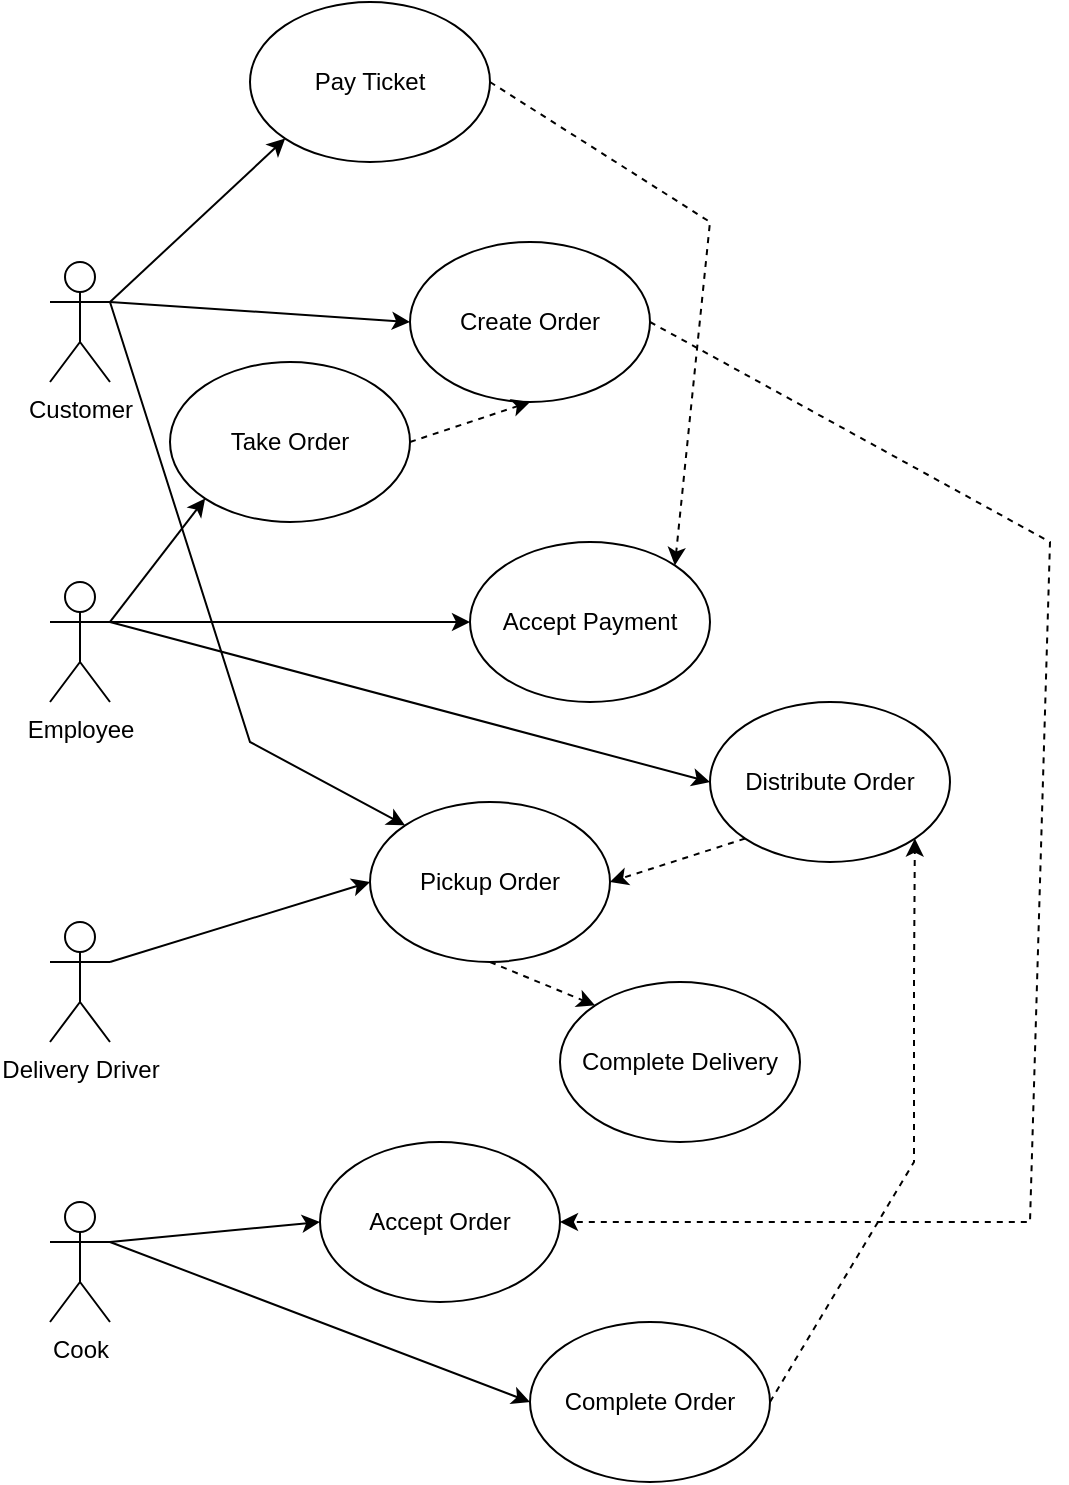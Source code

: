 <mxfile version="21.7.5" type="github">
  <diagram name="Page-1" id="FpAU8RdEXLFEbIFH6dMK">
    <mxGraphModel dx="1286" dy="841" grid="1" gridSize="10" guides="1" tooltips="1" connect="1" arrows="1" fold="1" page="1" pageScale="1" pageWidth="850" pageHeight="1100" math="0" shadow="0">
      <root>
        <mxCell id="0" />
        <mxCell id="1" parent="0" />
        <mxCell id="DGQdJDXOsdGFrfdmDpR9-1" value="Customer" style="shape=umlActor;verticalLabelPosition=bottom;verticalAlign=top;html=1;outlineConnect=0;" vertex="1" parent="1">
          <mxGeometry x="50" y="260" width="30" height="60" as="geometry" />
        </mxCell>
        <mxCell id="DGQdJDXOsdGFrfdmDpR9-2" value="Employee" style="shape=umlActor;verticalLabelPosition=bottom;verticalAlign=top;html=1;outlineConnect=0;" vertex="1" parent="1">
          <mxGeometry x="50" y="420" width="30" height="60" as="geometry" />
        </mxCell>
        <mxCell id="DGQdJDXOsdGFrfdmDpR9-3" value="&lt;div&gt;Delivery Driver&lt;/div&gt;" style="shape=umlActor;verticalLabelPosition=bottom;verticalAlign=top;html=1;outlineConnect=0;" vertex="1" parent="1">
          <mxGeometry x="50" y="590" width="30" height="60" as="geometry" />
        </mxCell>
        <mxCell id="DGQdJDXOsdGFrfdmDpR9-4" value="Cook" style="shape=umlActor;verticalLabelPosition=bottom;verticalAlign=top;html=1;outlineConnect=0;" vertex="1" parent="1">
          <mxGeometry x="50" y="730" width="30" height="60" as="geometry" />
        </mxCell>
        <mxCell id="DGQdJDXOsdGFrfdmDpR9-5" value="Create Order" style="ellipse;whiteSpace=wrap;html=1;" vertex="1" parent="1">
          <mxGeometry x="230" y="250" width="120" height="80" as="geometry" />
        </mxCell>
        <mxCell id="DGQdJDXOsdGFrfdmDpR9-6" value="Pay Ticket" style="ellipse;whiteSpace=wrap;html=1;" vertex="1" parent="1">
          <mxGeometry x="150" y="130" width="120" height="80" as="geometry" />
        </mxCell>
        <mxCell id="DGQdJDXOsdGFrfdmDpR9-7" value="&lt;div&gt;Accept Order&lt;/div&gt;" style="ellipse;whiteSpace=wrap;html=1;" vertex="1" parent="1">
          <mxGeometry x="185" y="700" width="120" height="80" as="geometry" />
        </mxCell>
        <mxCell id="DGQdJDXOsdGFrfdmDpR9-8" value="Complete Order" style="ellipse;whiteSpace=wrap;html=1;" vertex="1" parent="1">
          <mxGeometry x="290" y="790" width="120" height="80" as="geometry" />
        </mxCell>
        <mxCell id="DGQdJDXOsdGFrfdmDpR9-9" value="Take Order" style="ellipse;whiteSpace=wrap;html=1;" vertex="1" parent="1">
          <mxGeometry x="110" y="310" width="120" height="80" as="geometry" />
        </mxCell>
        <mxCell id="DGQdJDXOsdGFrfdmDpR9-10" value="Accept Payment" style="ellipse;whiteSpace=wrap;html=1;" vertex="1" parent="1">
          <mxGeometry x="260" y="400" width="120" height="80" as="geometry" />
        </mxCell>
        <mxCell id="DGQdJDXOsdGFrfdmDpR9-11" value="Distribute Order" style="ellipse;whiteSpace=wrap;html=1;" vertex="1" parent="1">
          <mxGeometry x="380" y="480" width="120" height="80" as="geometry" />
        </mxCell>
        <mxCell id="DGQdJDXOsdGFrfdmDpR9-12" value="Pickup Order" style="ellipse;whiteSpace=wrap;html=1;" vertex="1" parent="1">
          <mxGeometry x="210" y="530" width="120" height="80" as="geometry" />
        </mxCell>
        <mxCell id="DGQdJDXOsdGFrfdmDpR9-13" value="Complete Delivery" style="ellipse;whiteSpace=wrap;html=1;" vertex="1" parent="1">
          <mxGeometry x="305" y="620" width="120" height="80" as="geometry" />
        </mxCell>
        <mxCell id="DGQdJDXOsdGFrfdmDpR9-14" value="" style="endArrow=classic;html=1;rounded=0;exitX=1;exitY=0.333;exitDx=0;exitDy=0;exitPerimeter=0;entryX=0;entryY=1;entryDx=0;entryDy=0;" edge="1" parent="1" source="DGQdJDXOsdGFrfdmDpR9-1" target="DGQdJDXOsdGFrfdmDpR9-6">
          <mxGeometry width="50" height="50" relative="1" as="geometry">
            <mxPoint x="100" y="280" as="sourcePoint" />
            <mxPoint x="150" y="230" as="targetPoint" />
          </mxGeometry>
        </mxCell>
        <mxCell id="DGQdJDXOsdGFrfdmDpR9-15" value="" style="endArrow=classic;html=1;rounded=0;exitX=1;exitY=0.333;exitDx=0;exitDy=0;exitPerimeter=0;entryX=0;entryY=0.5;entryDx=0;entryDy=0;" edge="1" parent="1" source="DGQdJDXOsdGFrfdmDpR9-1" target="DGQdJDXOsdGFrfdmDpR9-5">
          <mxGeometry width="50" height="50" relative="1" as="geometry">
            <mxPoint x="260" y="560" as="sourcePoint" />
            <mxPoint x="310" y="510" as="targetPoint" />
          </mxGeometry>
        </mxCell>
        <mxCell id="DGQdJDXOsdGFrfdmDpR9-16" value="" style="endArrow=classic;html=1;rounded=0;exitX=1;exitY=0.333;exitDx=0;exitDy=0;exitPerimeter=0;entryX=0;entryY=0.5;entryDx=0;entryDy=0;" edge="1" parent="1" source="DGQdJDXOsdGFrfdmDpR9-2" target="DGQdJDXOsdGFrfdmDpR9-10">
          <mxGeometry width="50" height="50" relative="1" as="geometry">
            <mxPoint x="260" y="560" as="sourcePoint" />
            <mxPoint x="310" y="510" as="targetPoint" />
          </mxGeometry>
        </mxCell>
        <mxCell id="DGQdJDXOsdGFrfdmDpR9-17" value="" style="endArrow=classic;html=1;rounded=0;exitX=1;exitY=0.333;exitDx=0;exitDy=0;exitPerimeter=0;entryX=0;entryY=0.5;entryDx=0;entryDy=0;" edge="1" parent="1" source="DGQdJDXOsdGFrfdmDpR9-2" target="DGQdJDXOsdGFrfdmDpR9-11">
          <mxGeometry width="50" height="50" relative="1" as="geometry">
            <mxPoint x="260" y="560" as="sourcePoint" />
            <mxPoint x="310" y="510" as="targetPoint" />
          </mxGeometry>
        </mxCell>
        <mxCell id="DGQdJDXOsdGFrfdmDpR9-18" value="" style="endArrow=classic;html=1;rounded=0;exitX=1;exitY=0.5;exitDx=0;exitDy=0;entryX=1;entryY=0;entryDx=0;entryDy=0;dashed=1;" edge="1" parent="1" source="DGQdJDXOsdGFrfdmDpR9-6" target="DGQdJDXOsdGFrfdmDpR9-10">
          <mxGeometry width="50" height="50" relative="1" as="geometry">
            <mxPoint x="260" y="560" as="sourcePoint" />
            <mxPoint x="310" y="510" as="targetPoint" />
            <Array as="points">
              <mxPoint x="380" y="240" />
            </Array>
          </mxGeometry>
        </mxCell>
        <mxCell id="DGQdJDXOsdGFrfdmDpR9-19" value="" style="endArrow=classic;html=1;rounded=0;exitX=1;exitY=0.333;exitDx=0;exitDy=0;exitPerimeter=0;entryX=0;entryY=1;entryDx=0;entryDy=0;" edge="1" parent="1" source="DGQdJDXOsdGFrfdmDpR9-2" target="DGQdJDXOsdGFrfdmDpR9-9">
          <mxGeometry width="50" height="50" relative="1" as="geometry">
            <mxPoint x="260" y="560" as="sourcePoint" />
            <mxPoint x="310" y="510" as="targetPoint" />
          </mxGeometry>
        </mxCell>
        <mxCell id="DGQdJDXOsdGFrfdmDpR9-20" value="" style="endArrow=classic;html=1;rounded=0;exitX=1;exitY=0.5;exitDx=0;exitDy=0;entryX=0.5;entryY=1;entryDx=0;entryDy=0;dashed=1;" edge="1" parent="1" source="DGQdJDXOsdGFrfdmDpR9-9" target="DGQdJDXOsdGFrfdmDpR9-5">
          <mxGeometry width="50" height="50" relative="1" as="geometry">
            <mxPoint x="260" y="560" as="sourcePoint" />
            <mxPoint x="310" y="510" as="targetPoint" />
          </mxGeometry>
        </mxCell>
        <mxCell id="DGQdJDXOsdGFrfdmDpR9-21" value="" style="endArrow=classic;html=1;rounded=0;exitX=1;exitY=0.5;exitDx=0;exitDy=0;entryX=1;entryY=0.5;entryDx=0;entryDy=0;dashed=1;" edge="1" parent="1" source="DGQdJDXOsdGFrfdmDpR9-5" target="DGQdJDXOsdGFrfdmDpR9-7">
          <mxGeometry width="50" height="50" relative="1" as="geometry">
            <mxPoint x="260" y="560" as="sourcePoint" />
            <mxPoint x="310" y="510" as="targetPoint" />
            <Array as="points">
              <mxPoint x="550" y="400" />
              <mxPoint x="540" y="740" />
            </Array>
          </mxGeometry>
        </mxCell>
        <mxCell id="DGQdJDXOsdGFrfdmDpR9-22" value="" style="endArrow=classic;html=1;rounded=0;exitX=1;exitY=0.333;exitDx=0;exitDy=0;exitPerimeter=0;entryX=0;entryY=0.5;entryDx=0;entryDy=0;" edge="1" parent="1" source="DGQdJDXOsdGFrfdmDpR9-3" target="DGQdJDXOsdGFrfdmDpR9-12">
          <mxGeometry width="50" height="50" relative="1" as="geometry">
            <mxPoint x="260" y="560" as="sourcePoint" />
            <mxPoint x="310" y="510" as="targetPoint" />
          </mxGeometry>
        </mxCell>
        <mxCell id="DGQdJDXOsdGFrfdmDpR9-24" value="" style="endArrow=classic;html=1;rounded=0;exitX=1;exitY=0.333;exitDx=0;exitDy=0;exitPerimeter=0;entryX=0;entryY=0.5;entryDx=0;entryDy=0;" edge="1" parent="1" source="DGQdJDXOsdGFrfdmDpR9-4" target="DGQdJDXOsdGFrfdmDpR9-7">
          <mxGeometry width="50" height="50" relative="1" as="geometry">
            <mxPoint x="260" y="560" as="sourcePoint" />
            <mxPoint x="310" y="510" as="targetPoint" />
          </mxGeometry>
        </mxCell>
        <mxCell id="DGQdJDXOsdGFrfdmDpR9-25" value="" style="endArrow=classic;html=1;rounded=0;exitX=1;exitY=0.333;exitDx=0;exitDy=0;exitPerimeter=0;entryX=0;entryY=0.5;entryDx=0;entryDy=0;" edge="1" parent="1" source="DGQdJDXOsdGFrfdmDpR9-4" target="DGQdJDXOsdGFrfdmDpR9-8">
          <mxGeometry width="50" height="50" relative="1" as="geometry">
            <mxPoint x="260" y="560" as="sourcePoint" />
            <mxPoint x="310" y="510" as="targetPoint" />
          </mxGeometry>
        </mxCell>
        <mxCell id="DGQdJDXOsdGFrfdmDpR9-26" value="" style="endArrow=classic;html=1;rounded=0;exitX=1;exitY=0.5;exitDx=0;exitDy=0;entryX=1;entryY=1;entryDx=0;entryDy=0;dashed=1;" edge="1" parent="1" source="DGQdJDXOsdGFrfdmDpR9-8" target="DGQdJDXOsdGFrfdmDpR9-11">
          <mxGeometry width="50" height="50" relative="1" as="geometry">
            <mxPoint x="260" y="560" as="sourcePoint" />
            <mxPoint x="310" y="510" as="targetPoint" />
            <Array as="points">
              <mxPoint x="482" y="710" />
              <mxPoint x="482" y="620" />
            </Array>
          </mxGeometry>
        </mxCell>
        <mxCell id="DGQdJDXOsdGFrfdmDpR9-27" value="" style="endArrow=classic;html=1;rounded=0;exitX=0;exitY=1;exitDx=0;exitDy=0;entryX=1;entryY=0.5;entryDx=0;entryDy=0;dashed=1;" edge="1" parent="1" source="DGQdJDXOsdGFrfdmDpR9-11" target="DGQdJDXOsdGFrfdmDpR9-12">
          <mxGeometry width="50" height="50" relative="1" as="geometry">
            <mxPoint x="260" y="560" as="sourcePoint" />
            <mxPoint x="310" y="510" as="targetPoint" />
          </mxGeometry>
        </mxCell>
        <mxCell id="DGQdJDXOsdGFrfdmDpR9-28" value="" style="endArrow=classic;html=1;rounded=0;exitX=0.5;exitY=1;exitDx=0;exitDy=0;entryX=0;entryY=0;entryDx=0;entryDy=0;dashed=1;" edge="1" parent="1" source="DGQdJDXOsdGFrfdmDpR9-12" target="DGQdJDXOsdGFrfdmDpR9-13">
          <mxGeometry width="50" height="50" relative="1" as="geometry">
            <mxPoint x="260" y="560" as="sourcePoint" />
            <mxPoint x="310" y="510" as="targetPoint" />
          </mxGeometry>
        </mxCell>
        <mxCell id="DGQdJDXOsdGFrfdmDpR9-31" value="" style="endArrow=classic;html=1;rounded=0;exitX=1;exitY=0.333;exitDx=0;exitDy=0;exitPerimeter=0;entryX=0;entryY=0;entryDx=0;entryDy=0;" edge="1" parent="1" source="DGQdJDXOsdGFrfdmDpR9-1" target="DGQdJDXOsdGFrfdmDpR9-12">
          <mxGeometry width="50" height="50" relative="1" as="geometry">
            <mxPoint x="80" y="270" as="sourcePoint" />
            <mxPoint x="310" y="510" as="targetPoint" />
            <Array as="points">
              <mxPoint x="150" y="500" />
            </Array>
          </mxGeometry>
        </mxCell>
      </root>
    </mxGraphModel>
  </diagram>
</mxfile>
